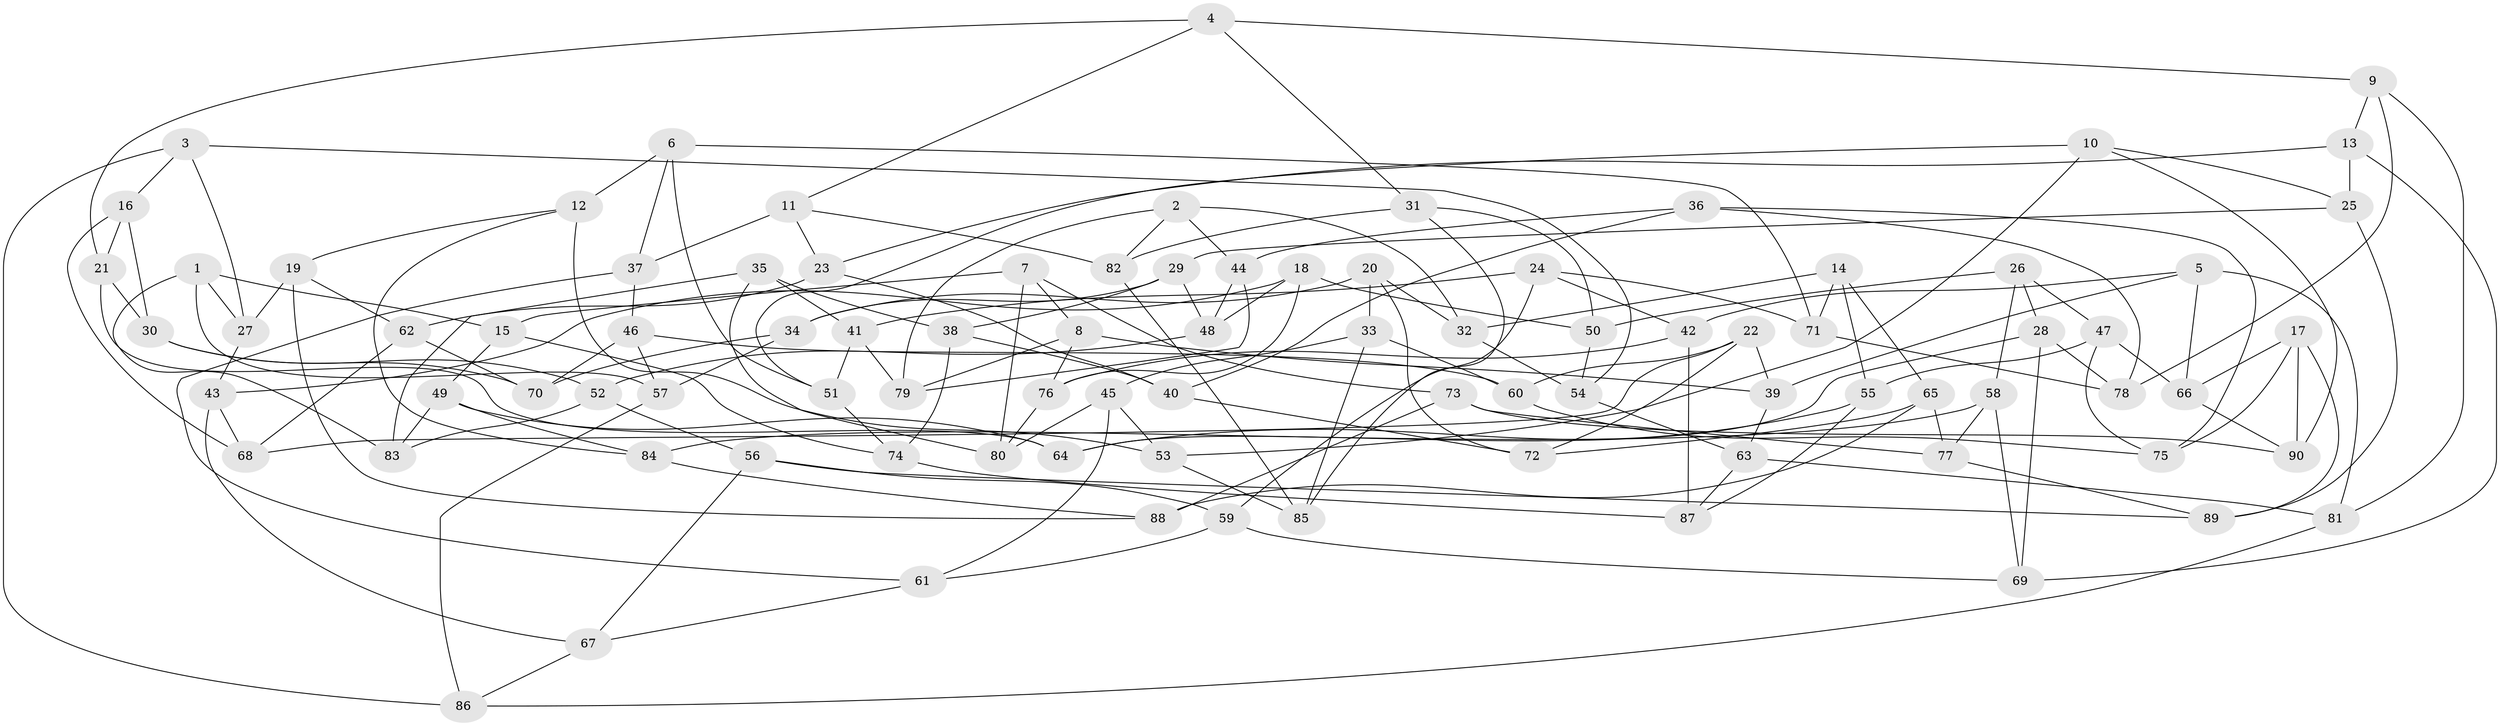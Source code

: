 // coarse degree distribution, {4: 0.3090909090909091, 5: 0.2545454545454545, 3: 0.07272727272727272, 6: 0.36363636363636365}
// Generated by graph-tools (version 1.1) at 2025/38/03/04/25 23:38:19]
// undirected, 90 vertices, 180 edges
graph export_dot {
  node [color=gray90,style=filled];
  1;
  2;
  3;
  4;
  5;
  6;
  7;
  8;
  9;
  10;
  11;
  12;
  13;
  14;
  15;
  16;
  17;
  18;
  19;
  20;
  21;
  22;
  23;
  24;
  25;
  26;
  27;
  28;
  29;
  30;
  31;
  32;
  33;
  34;
  35;
  36;
  37;
  38;
  39;
  40;
  41;
  42;
  43;
  44;
  45;
  46;
  47;
  48;
  49;
  50;
  51;
  52;
  53;
  54;
  55;
  56;
  57;
  58;
  59;
  60;
  61;
  62;
  63;
  64;
  65;
  66;
  67;
  68;
  69;
  70;
  71;
  72;
  73;
  74;
  75;
  76;
  77;
  78;
  79;
  80;
  81;
  82;
  83;
  84;
  85;
  86;
  87;
  88;
  89;
  90;
  1 -- 15;
  1 -- 83;
  1 -- 57;
  1 -- 27;
  2 -- 44;
  2 -- 82;
  2 -- 32;
  2 -- 79;
  3 -- 16;
  3 -- 54;
  3 -- 86;
  3 -- 27;
  4 -- 11;
  4 -- 31;
  4 -- 21;
  4 -- 9;
  5 -- 66;
  5 -- 42;
  5 -- 81;
  5 -- 39;
  6 -- 37;
  6 -- 71;
  6 -- 12;
  6 -- 51;
  7 -- 8;
  7 -- 80;
  7 -- 15;
  7 -- 73;
  8 -- 76;
  8 -- 79;
  8 -- 39;
  9 -- 78;
  9 -- 13;
  9 -- 81;
  10 -- 90;
  10 -- 53;
  10 -- 25;
  10 -- 51;
  11 -- 37;
  11 -- 23;
  11 -- 82;
  12 -- 84;
  12 -- 53;
  12 -- 19;
  13 -- 23;
  13 -- 69;
  13 -- 25;
  14 -- 65;
  14 -- 55;
  14 -- 32;
  14 -- 71;
  15 -- 49;
  15 -- 74;
  16 -- 68;
  16 -- 30;
  16 -- 21;
  17 -- 75;
  17 -- 89;
  17 -- 66;
  17 -- 90;
  18 -- 76;
  18 -- 50;
  18 -- 43;
  18 -- 48;
  19 -- 27;
  19 -- 88;
  19 -- 62;
  20 -- 72;
  20 -- 34;
  20 -- 33;
  20 -- 32;
  21 -- 30;
  21 -- 64;
  22 -- 60;
  22 -- 68;
  22 -- 39;
  22 -- 72;
  23 -- 40;
  23 -- 62;
  24 -- 42;
  24 -- 59;
  24 -- 71;
  24 -- 41;
  25 -- 89;
  25 -- 29;
  26 -- 47;
  26 -- 58;
  26 -- 50;
  26 -- 28;
  27 -- 43;
  28 -- 69;
  28 -- 64;
  28 -- 78;
  29 -- 38;
  29 -- 48;
  29 -- 34;
  30 -- 52;
  30 -- 70;
  31 -- 50;
  31 -- 85;
  31 -- 82;
  32 -- 54;
  33 -- 85;
  33 -- 60;
  33 -- 45;
  34 -- 57;
  34 -- 70;
  35 -- 80;
  35 -- 41;
  35 -- 38;
  35 -- 83;
  36 -- 44;
  36 -- 75;
  36 -- 78;
  36 -- 40;
  37 -- 61;
  37 -- 46;
  38 -- 74;
  38 -- 40;
  39 -- 63;
  40 -- 72;
  41 -- 79;
  41 -- 51;
  42 -- 76;
  42 -- 87;
  43 -- 68;
  43 -- 67;
  44 -- 48;
  44 -- 79;
  45 -- 80;
  45 -- 61;
  45 -- 53;
  46 -- 70;
  46 -- 60;
  46 -- 57;
  47 -- 55;
  47 -- 75;
  47 -- 66;
  48 -- 52;
  49 -- 64;
  49 -- 83;
  49 -- 84;
  50 -- 54;
  51 -- 74;
  52 -- 83;
  52 -- 56;
  53 -- 85;
  54 -- 63;
  55 -- 87;
  55 -- 64;
  56 -- 67;
  56 -- 89;
  56 -- 59;
  57 -- 86;
  58 -- 77;
  58 -- 69;
  58 -- 84;
  59 -- 61;
  59 -- 69;
  60 -- 75;
  61 -- 67;
  62 -- 68;
  62 -- 70;
  63 -- 87;
  63 -- 81;
  65 -- 88;
  65 -- 72;
  65 -- 77;
  66 -- 90;
  67 -- 86;
  71 -- 78;
  73 -- 88;
  73 -- 77;
  73 -- 90;
  74 -- 87;
  76 -- 80;
  77 -- 89;
  81 -- 86;
  82 -- 85;
  84 -- 88;
}
